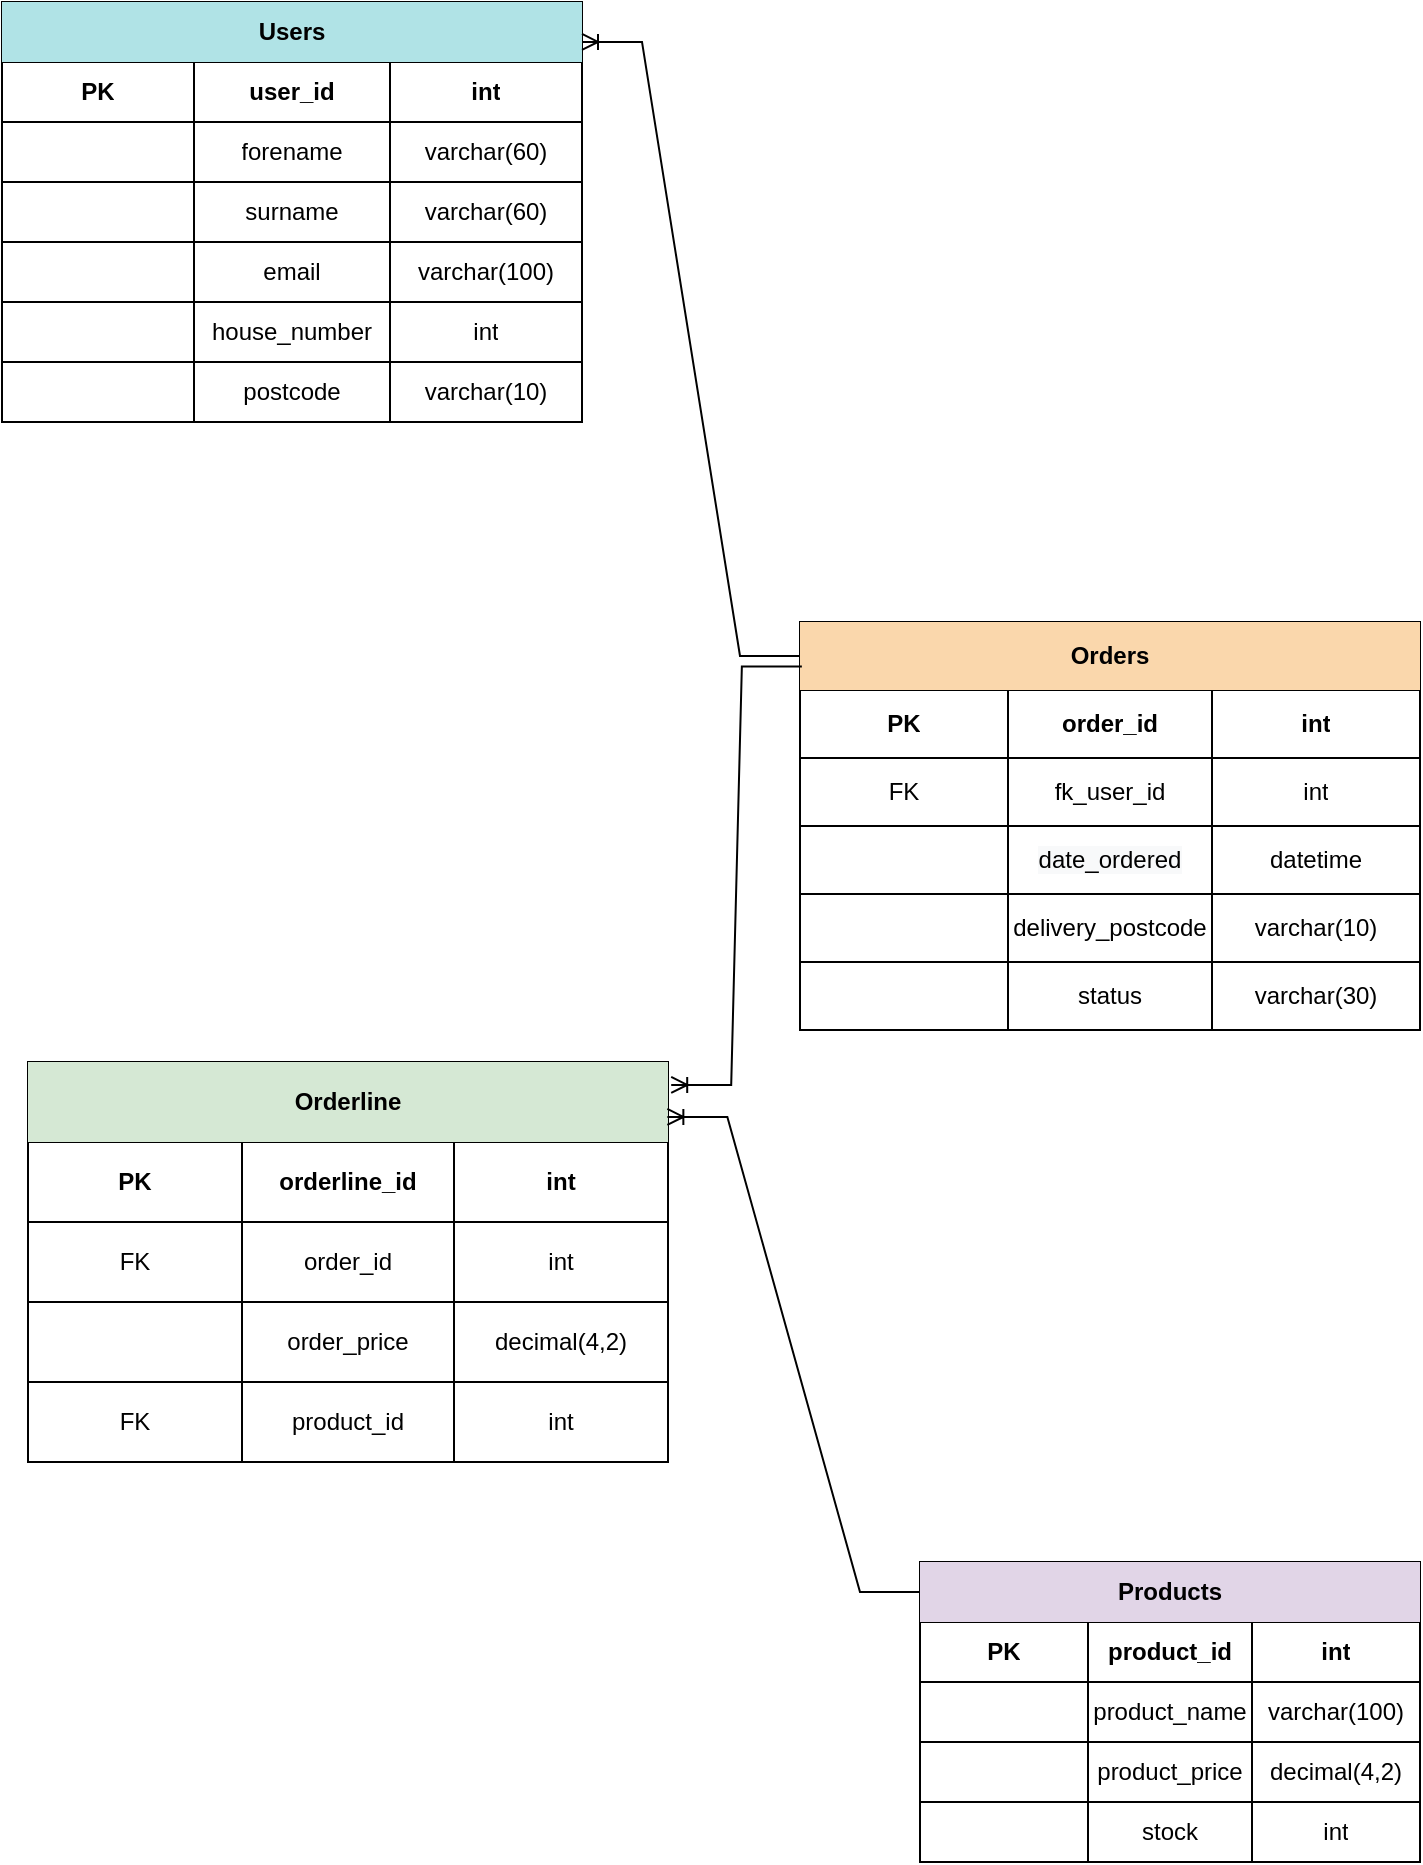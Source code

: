 <mxfile version="16.2.7" type="device" pages="2"><diagram id="rKJe_6CNUltFZYNlVaa8" name="Page-1"><mxGraphModel dx="928" dy="590" grid="1" gridSize="10" guides="1" tooltips="1" connect="1" arrows="1" fold="1" page="1" pageScale="1" pageWidth="827" pageHeight="1169" math="0" shadow="0"><root><mxCell id="0"/><mxCell id="1" parent="0"/><mxCell id="e8S0PnzqmRr2RsW6iRgW-1" value="" style="shape=table;startSize=0;container=1;collapsible=0;childLayout=tableLayout;" parent="1" vertex="1"><mxGeometry x="60" y="80" width="290" height="210" as="geometry"/></mxCell><mxCell id="e8S0PnzqmRr2RsW6iRgW-2" value="" style="shape=tableRow;horizontal=0;startSize=0;swimlaneHead=0;swimlaneBody=0;top=0;left=0;bottom=0;right=0;collapsible=0;dropTarget=0;fillColor=none;points=[[0,0.5],[1,0.5]];portConstraint=eastwest;" parent="e8S0PnzqmRr2RsW6iRgW-1" vertex="1"><mxGeometry width="290" height="30" as="geometry"/></mxCell><mxCell id="e8S0PnzqmRr2RsW6iRgW-60" style="shape=partialRectangle;html=1;whiteSpace=wrap;connectable=0;overflow=hidden;fillColor=#b0e3e6;top=0;left=0;bottom=0;right=0;pointerEvents=1;strokeColor=#0e8088;" parent="e8S0PnzqmRr2RsW6iRgW-2" vertex="1"><mxGeometry width="96" height="30" as="geometry"><mxRectangle width="96" height="30" as="alternateBounds"/></mxGeometry></mxCell><mxCell id="e8S0PnzqmRr2RsW6iRgW-3" value="Users" style="shape=partialRectangle;html=1;whiteSpace=wrap;connectable=0;overflow=hidden;fillColor=#b0e3e6;top=0;left=0;bottom=0;right=0;pointerEvents=1;strokeColor=#0e8088;fontStyle=1" parent="e8S0PnzqmRr2RsW6iRgW-2" vertex="1"><mxGeometry x="96" width="98" height="30" as="geometry"><mxRectangle width="98" height="30" as="alternateBounds"/></mxGeometry></mxCell><mxCell id="e8S0PnzqmRr2RsW6iRgW-66" style="shape=partialRectangle;html=1;whiteSpace=wrap;connectable=0;overflow=hidden;fillColor=#b0e3e6;top=0;left=0;bottom=0;right=0;pointerEvents=1;strokeColor=#0e8088;" parent="e8S0PnzqmRr2RsW6iRgW-2" vertex="1"><mxGeometry x="194" width="96" height="30" as="geometry"><mxRectangle width="96" height="30" as="alternateBounds"/></mxGeometry></mxCell><mxCell id="e8S0PnzqmRr2RsW6iRgW-4" value="" style="shape=tableRow;horizontal=0;startSize=0;swimlaneHead=0;swimlaneBody=0;top=0;left=0;bottom=0;right=0;collapsible=0;dropTarget=0;fillColor=none;points=[[0,0.5],[1,0.5]];portConstraint=eastwest;" parent="e8S0PnzqmRr2RsW6iRgW-1" vertex="1"><mxGeometry y="30" width="290" height="30" as="geometry"/></mxCell><mxCell id="e8S0PnzqmRr2RsW6iRgW-61" value="PK" style="shape=partialRectangle;html=1;whiteSpace=wrap;connectable=0;overflow=hidden;fillColor=none;top=0;left=0;bottom=0;right=0;pointerEvents=1;fontStyle=1" parent="e8S0PnzqmRr2RsW6iRgW-4" vertex="1"><mxGeometry width="96" height="30" as="geometry"><mxRectangle width="96" height="30" as="alternateBounds"/></mxGeometry></mxCell><mxCell id="e8S0PnzqmRr2RsW6iRgW-5" value="user_id" style="shape=partialRectangle;html=1;whiteSpace=wrap;connectable=0;overflow=hidden;fillColor=none;top=0;left=0;bottom=0;right=0;pointerEvents=1;fontStyle=1" parent="e8S0PnzqmRr2RsW6iRgW-4" vertex="1"><mxGeometry x="96" width="98" height="30" as="geometry"><mxRectangle width="98" height="30" as="alternateBounds"/></mxGeometry></mxCell><mxCell id="e8S0PnzqmRr2RsW6iRgW-67" value="int" style="shape=partialRectangle;html=1;whiteSpace=wrap;connectable=0;overflow=hidden;fillColor=none;top=0;left=0;bottom=0;right=0;pointerEvents=1;fontStyle=1" parent="e8S0PnzqmRr2RsW6iRgW-4" vertex="1"><mxGeometry x="194" width="96" height="30" as="geometry"><mxRectangle width="96" height="30" as="alternateBounds"/></mxGeometry></mxCell><mxCell id="e8S0PnzqmRr2RsW6iRgW-10" style="shape=tableRow;horizontal=0;startSize=0;swimlaneHead=0;swimlaneBody=0;top=0;left=0;bottom=0;right=0;collapsible=0;dropTarget=0;fillColor=none;points=[[0,0.5],[1,0.5]];portConstraint=eastwest;" parent="e8S0PnzqmRr2RsW6iRgW-1" vertex="1"><mxGeometry y="60" width="290" height="30" as="geometry"/></mxCell><mxCell id="e8S0PnzqmRr2RsW6iRgW-62" style="shape=partialRectangle;html=1;whiteSpace=wrap;connectable=0;overflow=hidden;fillColor=none;top=0;left=0;bottom=0;right=0;pointerEvents=1;" parent="e8S0PnzqmRr2RsW6iRgW-10" vertex="1"><mxGeometry width="96" height="30" as="geometry"><mxRectangle width="96" height="30" as="alternateBounds"/></mxGeometry></mxCell><mxCell id="e8S0PnzqmRr2RsW6iRgW-11" value="forename" style="shape=partialRectangle;html=1;whiteSpace=wrap;connectable=0;overflow=hidden;fillColor=none;top=0;left=0;bottom=0;right=0;pointerEvents=1;" parent="e8S0PnzqmRr2RsW6iRgW-10" vertex="1"><mxGeometry x="96" width="98" height="30" as="geometry"><mxRectangle width="98" height="30" as="alternateBounds"/></mxGeometry></mxCell><mxCell id="e8S0PnzqmRr2RsW6iRgW-68" value="varchar(60)" style="shape=partialRectangle;html=1;whiteSpace=wrap;connectable=0;overflow=hidden;fillColor=none;top=0;left=0;bottom=0;right=0;pointerEvents=1;" parent="e8S0PnzqmRr2RsW6iRgW-10" vertex="1"><mxGeometry x="194" width="96" height="30" as="geometry"><mxRectangle width="96" height="30" as="alternateBounds"/></mxGeometry></mxCell><mxCell id="hoo8mQyRSL8Ie1Kw9ZdS-5" style="shape=tableRow;horizontal=0;startSize=0;swimlaneHead=0;swimlaneBody=0;top=0;left=0;bottom=0;right=0;collapsible=0;dropTarget=0;fillColor=none;points=[[0,0.5],[1,0.5]];portConstraint=eastwest;" vertex="1" parent="e8S0PnzqmRr2RsW6iRgW-1"><mxGeometry y="90" width="290" height="30" as="geometry"/></mxCell><mxCell id="hoo8mQyRSL8Ie1Kw9ZdS-6" style="shape=partialRectangle;html=1;whiteSpace=wrap;connectable=0;overflow=hidden;fillColor=none;top=0;left=0;bottom=0;right=0;pointerEvents=1;" vertex="1" parent="hoo8mQyRSL8Ie1Kw9ZdS-5"><mxGeometry width="96" height="30" as="geometry"><mxRectangle width="96" height="30" as="alternateBounds"/></mxGeometry></mxCell><mxCell id="hoo8mQyRSL8Ie1Kw9ZdS-7" value="surname" style="shape=partialRectangle;html=1;whiteSpace=wrap;connectable=0;overflow=hidden;fillColor=none;top=0;left=0;bottom=0;right=0;pointerEvents=1;" vertex="1" parent="hoo8mQyRSL8Ie1Kw9ZdS-5"><mxGeometry x="96" width="98" height="30" as="geometry"><mxRectangle width="98" height="30" as="alternateBounds"/></mxGeometry></mxCell><mxCell id="hoo8mQyRSL8Ie1Kw9ZdS-8" value="varchar(60)" style="shape=partialRectangle;html=1;whiteSpace=wrap;connectable=0;overflow=hidden;fillColor=none;top=0;left=0;bottom=0;right=0;pointerEvents=1;" vertex="1" parent="hoo8mQyRSL8Ie1Kw9ZdS-5"><mxGeometry x="194" width="96" height="30" as="geometry"><mxRectangle width="96" height="30" as="alternateBounds"/></mxGeometry></mxCell><mxCell id="e8S0PnzqmRr2RsW6iRgW-6" value="" style="shape=tableRow;horizontal=0;startSize=0;swimlaneHead=0;swimlaneBody=0;top=0;left=0;bottom=0;right=0;collapsible=0;dropTarget=0;fillColor=none;points=[[0,0.5],[1,0.5]];portConstraint=eastwest;" parent="e8S0PnzqmRr2RsW6iRgW-1" vertex="1"><mxGeometry y="120" width="290" height="30" as="geometry"/></mxCell><mxCell id="e8S0PnzqmRr2RsW6iRgW-63" style="shape=partialRectangle;html=1;whiteSpace=wrap;connectable=0;overflow=hidden;fillColor=none;top=0;left=0;bottom=0;right=0;pointerEvents=1;" parent="e8S0PnzqmRr2RsW6iRgW-6" vertex="1"><mxGeometry width="96" height="30" as="geometry"><mxRectangle width="96" height="30" as="alternateBounds"/></mxGeometry></mxCell><mxCell id="e8S0PnzqmRr2RsW6iRgW-7" value="email" style="shape=partialRectangle;html=1;whiteSpace=wrap;connectable=0;overflow=hidden;fillColor=none;top=0;left=0;bottom=0;right=0;pointerEvents=1;" parent="e8S0PnzqmRr2RsW6iRgW-6" vertex="1"><mxGeometry x="96" width="98" height="30" as="geometry"><mxRectangle width="98" height="30" as="alternateBounds"/></mxGeometry></mxCell><mxCell id="e8S0PnzqmRr2RsW6iRgW-69" value="varchar(100)" style="shape=partialRectangle;html=1;whiteSpace=wrap;connectable=0;overflow=hidden;fillColor=none;top=0;left=0;bottom=0;right=0;pointerEvents=1;" parent="e8S0PnzqmRr2RsW6iRgW-6" vertex="1"><mxGeometry x="194" width="96" height="30" as="geometry"><mxRectangle width="96" height="30" as="alternateBounds"/></mxGeometry></mxCell><mxCell id="e8S0PnzqmRr2RsW6iRgW-8" value="" style="shape=tableRow;horizontal=0;startSize=0;swimlaneHead=0;swimlaneBody=0;top=0;left=0;bottom=0;right=0;collapsible=0;dropTarget=0;fillColor=none;points=[[0,0.5],[1,0.5]];portConstraint=eastwest;" parent="e8S0PnzqmRr2RsW6iRgW-1" vertex="1"><mxGeometry y="150" width="290" height="30" as="geometry"/></mxCell><mxCell id="e8S0PnzqmRr2RsW6iRgW-64" style="shape=partialRectangle;html=1;whiteSpace=wrap;connectable=0;overflow=hidden;fillColor=none;top=0;left=0;bottom=0;right=0;pointerEvents=1;" parent="e8S0PnzqmRr2RsW6iRgW-8" vertex="1"><mxGeometry width="96" height="30" as="geometry"><mxRectangle width="96" height="30" as="alternateBounds"/></mxGeometry></mxCell><mxCell id="e8S0PnzqmRr2RsW6iRgW-9" value="house_number" style="shape=partialRectangle;html=1;whiteSpace=wrap;connectable=0;overflow=hidden;fillColor=none;top=0;left=0;bottom=0;right=0;pointerEvents=1;" parent="e8S0PnzqmRr2RsW6iRgW-8" vertex="1"><mxGeometry x="96" width="98" height="30" as="geometry"><mxRectangle width="98" height="30" as="alternateBounds"/></mxGeometry></mxCell><mxCell id="e8S0PnzqmRr2RsW6iRgW-70" value="int" style="shape=partialRectangle;html=1;whiteSpace=wrap;connectable=0;overflow=hidden;fillColor=none;top=0;left=0;bottom=0;right=0;pointerEvents=1;" parent="e8S0PnzqmRr2RsW6iRgW-8" vertex="1"><mxGeometry x="194" width="96" height="30" as="geometry"><mxRectangle width="96" height="30" as="alternateBounds"/></mxGeometry></mxCell><mxCell id="e8S0PnzqmRr2RsW6iRgW-12" style="shape=tableRow;horizontal=0;startSize=0;swimlaneHead=0;swimlaneBody=0;top=0;left=0;bottom=0;right=0;collapsible=0;dropTarget=0;fillColor=none;points=[[0,0.5],[1,0.5]];portConstraint=eastwest;" parent="e8S0PnzqmRr2RsW6iRgW-1" vertex="1"><mxGeometry y="180" width="290" height="30" as="geometry"/></mxCell><mxCell id="e8S0PnzqmRr2RsW6iRgW-65" style="shape=partialRectangle;html=1;whiteSpace=wrap;connectable=0;overflow=hidden;fillColor=none;top=0;left=0;bottom=0;right=0;pointerEvents=1;" parent="e8S0PnzqmRr2RsW6iRgW-12" vertex="1"><mxGeometry width="96" height="30" as="geometry"><mxRectangle width="96" height="30" as="alternateBounds"/></mxGeometry></mxCell><mxCell id="e8S0PnzqmRr2RsW6iRgW-13" value="postcode" style="shape=partialRectangle;html=1;whiteSpace=wrap;connectable=0;overflow=hidden;fillColor=none;top=0;left=0;bottom=0;right=0;pointerEvents=1;" parent="e8S0PnzqmRr2RsW6iRgW-12" vertex="1"><mxGeometry x="96" width="98" height="30" as="geometry"><mxRectangle width="98" height="30" as="alternateBounds"/></mxGeometry></mxCell><mxCell id="e8S0PnzqmRr2RsW6iRgW-71" value="varchar(10)" style="shape=partialRectangle;html=1;whiteSpace=wrap;connectable=0;overflow=hidden;fillColor=none;top=0;left=0;bottom=0;right=0;pointerEvents=1;" parent="e8S0PnzqmRr2RsW6iRgW-12" vertex="1"><mxGeometry x="194" width="96" height="30" as="geometry"><mxRectangle width="96" height="30" as="alternateBounds"/></mxGeometry></mxCell><mxCell id="e8S0PnzqmRr2RsW6iRgW-14" value="" style="shape=table;startSize=0;container=1;collapsible=0;childLayout=tableLayout;" parent="1" vertex="1"><mxGeometry x="519" y="860" width="250" height="150" as="geometry"/></mxCell><mxCell id="e8S0PnzqmRr2RsW6iRgW-15" value="" style="shape=tableRow;horizontal=0;startSize=0;swimlaneHead=0;swimlaneBody=0;top=0;left=0;bottom=0;right=0;collapsible=0;dropTarget=0;fillColor=none;points=[[0,0.5],[1,0.5]];portConstraint=eastwest;" parent="e8S0PnzqmRr2RsW6iRgW-14" vertex="1"><mxGeometry width="250" height="30" as="geometry"/></mxCell><mxCell id="e8S0PnzqmRr2RsW6iRgW-50" style="shape=partialRectangle;html=1;whiteSpace=wrap;connectable=0;overflow=hidden;fillColor=#e1d5e7;top=0;left=0;bottom=0;right=0;pointerEvents=1;strokeColor=#9673a6;fontStyle=1" parent="e8S0PnzqmRr2RsW6iRgW-15" vertex="1"><mxGeometry width="84" height="30" as="geometry"><mxRectangle width="84" height="30" as="alternateBounds"/></mxGeometry></mxCell><mxCell id="e8S0PnzqmRr2RsW6iRgW-16" value="Products" style="shape=partialRectangle;html=1;whiteSpace=wrap;connectable=0;overflow=hidden;fillColor=#e1d5e7;top=0;left=0;bottom=0;right=0;pointerEvents=1;strokeColor=#9673a6;fontStyle=1" parent="e8S0PnzqmRr2RsW6iRgW-15" vertex="1"><mxGeometry x="84" width="82" height="30" as="geometry"><mxRectangle width="82" height="30" as="alternateBounds"/></mxGeometry></mxCell><mxCell id="e8S0PnzqmRr2RsW6iRgW-55" style="shape=partialRectangle;html=1;whiteSpace=wrap;connectable=0;overflow=hidden;fillColor=#e1d5e7;top=0;left=0;bottom=0;right=0;pointerEvents=1;strokeColor=#9673a6;fontStyle=1" parent="e8S0PnzqmRr2RsW6iRgW-15" vertex="1"><mxGeometry x="166" width="84" height="30" as="geometry"><mxRectangle width="84" height="30" as="alternateBounds"/></mxGeometry></mxCell><mxCell id="e8S0PnzqmRr2RsW6iRgW-17" value="" style="shape=tableRow;horizontal=0;startSize=0;swimlaneHead=0;swimlaneBody=0;top=0;left=0;bottom=0;right=0;collapsible=0;dropTarget=0;fillColor=none;points=[[0,0.5],[1,0.5]];portConstraint=eastwest;" parent="e8S0PnzqmRr2RsW6iRgW-14" vertex="1"><mxGeometry y="30" width="250" height="30" as="geometry"/></mxCell><mxCell id="e8S0PnzqmRr2RsW6iRgW-51" value="PK" style="shape=partialRectangle;html=1;whiteSpace=wrap;connectable=0;overflow=hidden;fillColor=none;top=0;left=0;bottom=0;right=0;pointerEvents=1;fontStyle=1" parent="e8S0PnzqmRr2RsW6iRgW-17" vertex="1"><mxGeometry width="84" height="30" as="geometry"><mxRectangle width="84" height="30" as="alternateBounds"/></mxGeometry></mxCell><mxCell id="e8S0PnzqmRr2RsW6iRgW-18" value="product_id" style="shape=partialRectangle;html=1;whiteSpace=wrap;connectable=0;overflow=hidden;fillColor=none;top=0;left=0;bottom=0;right=0;pointerEvents=1;fontStyle=1" parent="e8S0PnzqmRr2RsW6iRgW-17" vertex="1"><mxGeometry x="84" width="82" height="30" as="geometry"><mxRectangle width="82" height="30" as="alternateBounds"/></mxGeometry></mxCell><mxCell id="e8S0PnzqmRr2RsW6iRgW-56" value="int" style="shape=partialRectangle;html=1;whiteSpace=wrap;connectable=0;overflow=hidden;fillColor=none;top=0;left=0;bottom=0;right=0;pointerEvents=1;fontStyle=1" parent="e8S0PnzqmRr2RsW6iRgW-17" vertex="1"><mxGeometry x="166" width="84" height="30" as="geometry"><mxRectangle width="84" height="30" as="alternateBounds"/></mxGeometry></mxCell><mxCell id="e8S0PnzqmRr2RsW6iRgW-19" value="" style="shape=tableRow;horizontal=0;startSize=0;swimlaneHead=0;swimlaneBody=0;top=0;left=0;bottom=0;right=0;collapsible=0;dropTarget=0;fillColor=none;points=[[0,0.5],[1,0.5]];portConstraint=eastwest;" parent="e8S0PnzqmRr2RsW6iRgW-14" vertex="1"><mxGeometry y="60" width="250" height="30" as="geometry"/></mxCell><mxCell id="e8S0PnzqmRr2RsW6iRgW-52" style="shape=partialRectangle;html=1;whiteSpace=wrap;connectable=0;overflow=hidden;fillColor=none;top=0;left=0;bottom=0;right=0;pointerEvents=1;" parent="e8S0PnzqmRr2RsW6iRgW-19" vertex="1"><mxGeometry width="84" height="30" as="geometry"><mxRectangle width="84" height="30" as="alternateBounds"/></mxGeometry></mxCell><mxCell id="e8S0PnzqmRr2RsW6iRgW-20" value="product_name" style="shape=partialRectangle;html=1;whiteSpace=wrap;connectable=0;overflow=hidden;fillColor=none;top=0;left=0;bottom=0;right=0;pointerEvents=1;" parent="e8S0PnzqmRr2RsW6iRgW-19" vertex="1"><mxGeometry x="84" width="82" height="30" as="geometry"><mxRectangle width="82" height="30" as="alternateBounds"/></mxGeometry></mxCell><mxCell id="e8S0PnzqmRr2RsW6iRgW-57" value="varchar(100)" style="shape=partialRectangle;html=1;whiteSpace=wrap;connectable=0;overflow=hidden;fillColor=none;top=0;left=0;bottom=0;right=0;pointerEvents=1;" parent="e8S0PnzqmRr2RsW6iRgW-19" vertex="1"><mxGeometry x="166" width="84" height="30" as="geometry"><mxRectangle width="84" height="30" as="alternateBounds"/></mxGeometry></mxCell><mxCell id="e8S0PnzqmRr2RsW6iRgW-21" value="" style="shape=tableRow;horizontal=0;startSize=0;swimlaneHead=0;swimlaneBody=0;top=0;left=0;bottom=0;right=0;collapsible=0;dropTarget=0;fillColor=none;points=[[0,0.5],[1,0.5]];portConstraint=eastwest;" parent="e8S0PnzqmRr2RsW6iRgW-14" vertex="1"><mxGeometry y="90" width="250" height="30" as="geometry"/></mxCell><mxCell id="e8S0PnzqmRr2RsW6iRgW-53" style="shape=partialRectangle;html=1;whiteSpace=wrap;connectable=0;overflow=hidden;fillColor=none;top=0;left=0;bottom=0;right=0;pointerEvents=1;" parent="e8S0PnzqmRr2RsW6iRgW-21" vertex="1"><mxGeometry width="84" height="30" as="geometry"><mxRectangle width="84" height="30" as="alternateBounds"/></mxGeometry></mxCell><mxCell id="e8S0PnzqmRr2RsW6iRgW-22" value="product_price" style="shape=partialRectangle;html=1;whiteSpace=wrap;connectable=0;overflow=hidden;fillColor=none;top=0;left=0;bottom=0;right=0;pointerEvents=1;" parent="e8S0PnzqmRr2RsW6iRgW-21" vertex="1"><mxGeometry x="84" width="82" height="30" as="geometry"><mxRectangle width="82" height="30" as="alternateBounds"/></mxGeometry></mxCell><mxCell id="e8S0PnzqmRr2RsW6iRgW-58" value="decimal(4,2)" style="shape=partialRectangle;html=1;whiteSpace=wrap;connectable=0;overflow=hidden;fillColor=none;top=0;left=0;bottom=0;right=0;pointerEvents=1;" parent="e8S0PnzqmRr2RsW6iRgW-21" vertex="1"><mxGeometry x="166" width="84" height="30" as="geometry"><mxRectangle width="84" height="30" as="alternateBounds"/></mxGeometry></mxCell><mxCell id="e8S0PnzqmRr2RsW6iRgW-23" value="" style="shape=tableRow;horizontal=0;startSize=0;swimlaneHead=0;swimlaneBody=0;top=0;left=0;bottom=0;right=0;collapsible=0;dropTarget=0;fillColor=none;points=[[0,0.5],[1,0.5]];portConstraint=eastwest;" parent="e8S0PnzqmRr2RsW6iRgW-14" vertex="1"><mxGeometry y="120" width="250" height="30" as="geometry"/></mxCell><mxCell id="e8S0PnzqmRr2RsW6iRgW-54" style="shape=partialRectangle;html=1;whiteSpace=wrap;connectable=0;overflow=hidden;fillColor=none;top=0;left=0;bottom=0;right=0;pointerEvents=1;" parent="e8S0PnzqmRr2RsW6iRgW-23" vertex="1"><mxGeometry width="84" height="30" as="geometry"><mxRectangle width="84" height="30" as="alternateBounds"/></mxGeometry></mxCell><mxCell id="e8S0PnzqmRr2RsW6iRgW-24" value="stock" style="shape=partialRectangle;html=1;whiteSpace=wrap;connectable=0;overflow=hidden;fillColor=none;top=0;left=0;bottom=0;right=0;pointerEvents=1;" parent="e8S0PnzqmRr2RsW6iRgW-23" vertex="1"><mxGeometry x="84" width="82" height="30" as="geometry"><mxRectangle width="82" height="30" as="alternateBounds"/></mxGeometry></mxCell><mxCell id="e8S0PnzqmRr2RsW6iRgW-59" value="int" style="shape=partialRectangle;html=1;whiteSpace=wrap;connectable=0;overflow=hidden;fillColor=none;top=0;left=0;bottom=0;right=0;pointerEvents=1;" parent="e8S0PnzqmRr2RsW6iRgW-23" vertex="1"><mxGeometry x="166" width="84" height="30" as="geometry"><mxRectangle width="84" height="30" as="alternateBounds"/></mxGeometry></mxCell><mxCell id="e8S0PnzqmRr2RsW6iRgW-27" value="" style="shape=table;startSize=0;container=1;collapsible=0;childLayout=tableLayout;" parent="1" vertex="1"><mxGeometry x="459" y="390" width="310" height="204" as="geometry"/></mxCell><mxCell id="e8S0PnzqmRr2RsW6iRgW-28" value="" style="shape=tableRow;horizontal=0;startSize=0;swimlaneHead=0;swimlaneBody=0;top=0;left=0;bottom=0;right=0;collapsible=0;dropTarget=0;fillColor=none;points=[[0,0.5],[1,0.5]];portConstraint=eastwest;" parent="e8S0PnzqmRr2RsW6iRgW-27" vertex="1"><mxGeometry width="310" height="34" as="geometry"/></mxCell><mxCell id="e8S0PnzqmRr2RsW6iRgW-43" style="shape=partialRectangle;html=1;whiteSpace=wrap;connectable=0;overflow=hidden;fillColor=#fad7ac;top=0;left=0;bottom=0;right=0;pointerEvents=1;strokeColor=#b46504;" parent="e8S0PnzqmRr2RsW6iRgW-28" vertex="1"><mxGeometry width="104" height="34" as="geometry"><mxRectangle width="104" height="34" as="alternateBounds"/></mxGeometry></mxCell><mxCell id="e8S0PnzqmRr2RsW6iRgW-29" value="Orders" style="shape=partialRectangle;html=1;whiteSpace=wrap;connectable=0;overflow=hidden;fillColor=#fad7ac;top=0;left=0;bottom=0;right=0;pointerEvents=1;strokeColor=#b46504;fontStyle=1" parent="e8S0PnzqmRr2RsW6iRgW-28" vertex="1"><mxGeometry x="104" width="102" height="34" as="geometry"><mxRectangle width="102" height="34" as="alternateBounds"/></mxGeometry></mxCell><mxCell id="e8S0PnzqmRr2RsW6iRgW-38" style="shape=partialRectangle;html=1;whiteSpace=wrap;connectable=0;overflow=hidden;fillColor=#fad7ac;top=0;left=0;bottom=0;right=0;pointerEvents=1;strokeColor=#b46504;" parent="e8S0PnzqmRr2RsW6iRgW-28" vertex="1"><mxGeometry x="206" width="104" height="34" as="geometry"><mxRectangle width="104" height="34" as="alternateBounds"/></mxGeometry></mxCell><mxCell id="e8S0PnzqmRr2RsW6iRgW-30" value="" style="shape=tableRow;horizontal=0;startSize=0;swimlaneHead=0;swimlaneBody=0;top=0;left=0;bottom=0;right=0;collapsible=0;dropTarget=0;fillColor=none;points=[[0,0.5],[1,0.5]];portConstraint=eastwest;" parent="e8S0PnzqmRr2RsW6iRgW-27" vertex="1"><mxGeometry y="34" width="310" height="34" as="geometry"/></mxCell><mxCell id="e8S0PnzqmRr2RsW6iRgW-44" value="PK" style="shape=partialRectangle;html=1;whiteSpace=wrap;connectable=0;overflow=hidden;fillColor=none;top=0;left=0;bottom=0;right=0;pointerEvents=1;fontStyle=1" parent="e8S0PnzqmRr2RsW6iRgW-30" vertex="1"><mxGeometry width="104" height="34" as="geometry"><mxRectangle width="104" height="34" as="alternateBounds"/></mxGeometry></mxCell><mxCell id="e8S0PnzqmRr2RsW6iRgW-31" value="order_id" style="shape=partialRectangle;html=1;whiteSpace=wrap;connectable=0;overflow=hidden;fillColor=none;top=0;left=0;bottom=0;right=0;pointerEvents=1;fontStyle=1" parent="e8S0PnzqmRr2RsW6iRgW-30" vertex="1"><mxGeometry x="104" width="102" height="34" as="geometry"><mxRectangle width="102" height="34" as="alternateBounds"/></mxGeometry></mxCell><mxCell id="e8S0PnzqmRr2RsW6iRgW-39" value="int" style="shape=partialRectangle;html=1;whiteSpace=wrap;connectable=0;overflow=hidden;fillColor=none;top=0;left=0;bottom=0;right=0;pointerEvents=1;fontStyle=1" parent="e8S0PnzqmRr2RsW6iRgW-30" vertex="1"><mxGeometry x="206" width="104" height="34" as="geometry"><mxRectangle width="104" height="34" as="alternateBounds"/></mxGeometry></mxCell><mxCell id="e8S0PnzqmRr2RsW6iRgW-32" value="" style="shape=tableRow;horizontal=0;startSize=0;swimlaneHead=0;swimlaneBody=0;top=0;left=0;bottom=0;right=0;collapsible=0;dropTarget=0;fillColor=none;points=[[0,0.5],[1,0.5]];portConstraint=eastwest;" parent="e8S0PnzqmRr2RsW6iRgW-27" vertex="1"><mxGeometry y="68" width="310" height="34" as="geometry"/></mxCell><mxCell id="e8S0PnzqmRr2RsW6iRgW-45" value="FK" style="shape=partialRectangle;html=1;whiteSpace=wrap;connectable=0;overflow=hidden;fillColor=none;top=0;left=0;bottom=0;right=0;pointerEvents=1;" parent="e8S0PnzqmRr2RsW6iRgW-32" vertex="1"><mxGeometry width="104" height="34" as="geometry"><mxRectangle width="104" height="34" as="alternateBounds"/></mxGeometry></mxCell><mxCell id="e8S0PnzqmRr2RsW6iRgW-33" value="fk_user_id" style="shape=partialRectangle;html=1;whiteSpace=wrap;connectable=0;overflow=hidden;fillColor=none;top=0;left=0;bottom=0;right=0;pointerEvents=1;" parent="e8S0PnzqmRr2RsW6iRgW-32" vertex="1"><mxGeometry x="104" width="102" height="34" as="geometry"><mxRectangle width="102" height="34" as="alternateBounds"/></mxGeometry></mxCell><mxCell id="e8S0PnzqmRr2RsW6iRgW-40" value="int" style="shape=partialRectangle;html=1;whiteSpace=wrap;connectable=0;overflow=hidden;fillColor=none;top=0;left=0;bottom=0;right=0;pointerEvents=1;" parent="e8S0PnzqmRr2RsW6iRgW-32" vertex="1"><mxGeometry x="206" width="104" height="34" as="geometry"><mxRectangle width="104" height="34" as="alternateBounds"/></mxGeometry></mxCell><mxCell id="e8S0PnzqmRr2RsW6iRgW-34" value="" style="shape=tableRow;horizontal=0;startSize=0;swimlaneHead=0;swimlaneBody=0;top=0;left=0;bottom=0;right=0;collapsible=0;dropTarget=0;fillColor=none;points=[[0,0.5],[1,0.5]];portConstraint=eastwest;" parent="e8S0PnzqmRr2RsW6iRgW-27" vertex="1"><mxGeometry y="102" width="310" height="34" as="geometry"/></mxCell><mxCell id="e8S0PnzqmRr2RsW6iRgW-46" value="" style="shape=partialRectangle;html=1;whiteSpace=wrap;connectable=0;overflow=hidden;fillColor=none;top=0;left=0;bottom=0;right=0;pointerEvents=1;" parent="e8S0PnzqmRr2RsW6iRgW-34" vertex="1"><mxGeometry width="104" height="34" as="geometry"><mxRectangle width="104" height="34" as="alternateBounds"/></mxGeometry></mxCell><mxCell id="e8S0PnzqmRr2RsW6iRgW-35" value="&lt;meta charset=&quot;utf-8&quot;&gt;&lt;span style=&quot;color: rgb(0, 0, 0); font-family: helvetica; font-size: 12px; font-style: normal; font-weight: 400; letter-spacing: normal; text-align: center; text-indent: 0px; text-transform: none; word-spacing: 0px; background-color: rgb(248, 249, 250); display: inline; float: none;&quot;&gt;date_ordered&lt;/span&gt;" style="shape=partialRectangle;html=1;whiteSpace=wrap;connectable=0;overflow=hidden;fillColor=none;top=0;left=0;bottom=0;right=0;pointerEvents=1;" parent="e8S0PnzqmRr2RsW6iRgW-34" vertex="1"><mxGeometry x="104" width="102" height="34" as="geometry"><mxRectangle width="102" height="34" as="alternateBounds"/></mxGeometry></mxCell><mxCell id="e8S0PnzqmRr2RsW6iRgW-41" value="datetime" style="shape=partialRectangle;html=1;whiteSpace=wrap;connectable=0;overflow=hidden;fillColor=none;top=0;left=0;bottom=0;right=0;pointerEvents=1;" parent="e8S0PnzqmRr2RsW6iRgW-34" vertex="1"><mxGeometry x="206" width="104" height="34" as="geometry"><mxRectangle width="104" height="34" as="alternateBounds"/></mxGeometry></mxCell><mxCell id="e8S0PnzqmRr2RsW6iRgW-36" value="" style="shape=tableRow;horizontal=0;startSize=0;swimlaneHead=0;swimlaneBody=0;top=0;left=0;bottom=0;right=0;collapsible=0;dropTarget=0;fillColor=none;points=[[0,0.5],[1,0.5]];portConstraint=eastwest;" parent="e8S0PnzqmRr2RsW6iRgW-27" vertex="1"><mxGeometry y="136" width="310" height="34" as="geometry"/></mxCell><mxCell id="e8S0PnzqmRr2RsW6iRgW-47" style="shape=partialRectangle;html=1;whiteSpace=wrap;connectable=0;overflow=hidden;fillColor=none;top=0;left=0;bottom=0;right=0;pointerEvents=1;" parent="e8S0PnzqmRr2RsW6iRgW-36" vertex="1"><mxGeometry width="104" height="34" as="geometry"><mxRectangle width="104" height="34" as="alternateBounds"/></mxGeometry></mxCell><mxCell id="e8S0PnzqmRr2RsW6iRgW-37" value="delivery_postcode" style="shape=partialRectangle;html=1;whiteSpace=wrap;connectable=0;overflow=hidden;fillColor=none;top=0;left=0;bottom=0;right=0;pointerEvents=1;" parent="e8S0PnzqmRr2RsW6iRgW-36" vertex="1"><mxGeometry x="104" width="102" height="34" as="geometry"><mxRectangle width="102" height="34" as="alternateBounds"/></mxGeometry></mxCell><mxCell id="e8S0PnzqmRr2RsW6iRgW-42" value="varchar(10)" style="shape=partialRectangle;html=1;whiteSpace=wrap;connectable=0;overflow=hidden;fillColor=none;top=0;left=0;bottom=0;right=0;pointerEvents=1;" parent="e8S0PnzqmRr2RsW6iRgW-36" vertex="1"><mxGeometry x="206" width="104" height="34" as="geometry"><mxRectangle width="104" height="34" as="alternateBounds"/></mxGeometry></mxCell><mxCell id="hoo8mQyRSL8Ie1Kw9ZdS-9" style="shape=tableRow;horizontal=0;startSize=0;swimlaneHead=0;swimlaneBody=0;top=0;left=0;bottom=0;right=0;collapsible=0;dropTarget=0;fillColor=none;points=[[0,0.5],[1,0.5]];portConstraint=eastwest;" vertex="1" parent="e8S0PnzqmRr2RsW6iRgW-27"><mxGeometry y="170" width="310" height="34" as="geometry"/></mxCell><mxCell id="hoo8mQyRSL8Ie1Kw9ZdS-10" style="shape=partialRectangle;html=1;whiteSpace=wrap;connectable=0;overflow=hidden;fillColor=none;top=0;left=0;bottom=0;right=0;pointerEvents=1;" vertex="1" parent="hoo8mQyRSL8Ie1Kw9ZdS-9"><mxGeometry width="104" height="34" as="geometry"><mxRectangle width="104" height="34" as="alternateBounds"/></mxGeometry></mxCell><mxCell id="hoo8mQyRSL8Ie1Kw9ZdS-11" value="status" style="shape=partialRectangle;html=1;whiteSpace=wrap;connectable=0;overflow=hidden;fillColor=none;top=0;left=0;bottom=0;right=0;pointerEvents=1;" vertex="1" parent="hoo8mQyRSL8Ie1Kw9ZdS-9"><mxGeometry x="104" width="102" height="34" as="geometry"><mxRectangle width="102" height="34" as="alternateBounds"/></mxGeometry></mxCell><mxCell id="hoo8mQyRSL8Ie1Kw9ZdS-12" value="varchar(30)" style="shape=partialRectangle;html=1;whiteSpace=wrap;connectable=0;overflow=hidden;fillColor=none;top=0;left=0;bottom=0;right=0;pointerEvents=1;" vertex="1" parent="hoo8mQyRSL8Ie1Kw9ZdS-9"><mxGeometry x="206" width="104" height="34" as="geometry"><mxRectangle width="104" height="34" as="alternateBounds"/></mxGeometry></mxCell><mxCell id="hoo8mQyRSL8Ie1Kw9ZdS-17" value="" style="shape=table;startSize=0;container=1;collapsible=0;childLayout=tableLayout;" vertex="1" parent="1"><mxGeometry x="73" y="610" width="320" height="200" as="geometry"/></mxCell><mxCell id="hoo8mQyRSL8Ie1Kw9ZdS-18" value="" style="shape=tableRow;horizontal=0;startSize=0;swimlaneHead=0;swimlaneBody=0;top=0;left=0;bottom=0;right=0;collapsible=0;dropTarget=0;fillColor=none;points=[[0,0.5],[1,0.5]];portConstraint=eastwest;" vertex="1" parent="hoo8mQyRSL8Ie1Kw9ZdS-17"><mxGeometry width="320" height="40" as="geometry"/></mxCell><mxCell id="hoo8mQyRSL8Ie1Kw9ZdS-19" value="" style="shape=partialRectangle;html=1;whiteSpace=wrap;connectable=0;overflow=hidden;fillColor=#d5e8d4;top=0;left=0;bottom=0;right=0;pointerEvents=1;strokeColor=#82b366;" vertex="1" parent="hoo8mQyRSL8Ie1Kw9ZdS-18"><mxGeometry width="107" height="40" as="geometry"><mxRectangle width="107" height="40" as="alternateBounds"/></mxGeometry></mxCell><mxCell id="hoo8mQyRSL8Ie1Kw9ZdS-20" value="&lt;b&gt;Orderline&lt;/b&gt;" style="shape=partialRectangle;html=1;whiteSpace=wrap;connectable=0;overflow=hidden;fillColor=#d5e8d4;top=0;left=0;bottom=0;right=0;pointerEvents=1;strokeColor=#82b366;" vertex="1" parent="hoo8mQyRSL8Ie1Kw9ZdS-18"><mxGeometry x="107" width="106" height="40" as="geometry"><mxRectangle width="106" height="40" as="alternateBounds"/></mxGeometry></mxCell><mxCell id="hoo8mQyRSL8Ie1Kw9ZdS-21" value="" style="shape=partialRectangle;html=1;whiteSpace=wrap;connectable=0;overflow=hidden;fillColor=#d5e8d4;top=0;left=0;bottom=0;right=0;pointerEvents=1;strokeColor=#82b366;" vertex="1" parent="hoo8mQyRSL8Ie1Kw9ZdS-18"><mxGeometry x="213" width="107" height="40" as="geometry"><mxRectangle width="107" height="40" as="alternateBounds"/></mxGeometry></mxCell><mxCell id="hoo8mQyRSL8Ie1Kw9ZdS-22" value="" style="shape=tableRow;horizontal=0;startSize=0;swimlaneHead=0;swimlaneBody=0;top=0;left=0;bottom=0;right=0;collapsible=0;dropTarget=0;fillColor=none;points=[[0,0.5],[1,0.5]];portConstraint=eastwest;" vertex="1" parent="hoo8mQyRSL8Ie1Kw9ZdS-17"><mxGeometry y="40" width="320" height="40" as="geometry"/></mxCell><mxCell id="hoo8mQyRSL8Ie1Kw9ZdS-23" value="&lt;b&gt;PK&lt;/b&gt;" style="shape=partialRectangle;html=1;whiteSpace=wrap;connectable=0;overflow=hidden;fillColor=none;top=0;left=0;bottom=0;right=0;pointerEvents=1;" vertex="1" parent="hoo8mQyRSL8Ie1Kw9ZdS-22"><mxGeometry width="107" height="40" as="geometry"><mxRectangle width="107" height="40" as="alternateBounds"/></mxGeometry></mxCell><mxCell id="hoo8mQyRSL8Ie1Kw9ZdS-24" value="&lt;b&gt;orderline_id&lt;/b&gt;" style="shape=partialRectangle;html=1;whiteSpace=wrap;connectable=0;overflow=hidden;fillColor=none;top=0;left=0;bottom=0;right=0;pointerEvents=1;" vertex="1" parent="hoo8mQyRSL8Ie1Kw9ZdS-22"><mxGeometry x="107" width="106" height="40" as="geometry"><mxRectangle width="106" height="40" as="alternateBounds"/></mxGeometry></mxCell><mxCell id="hoo8mQyRSL8Ie1Kw9ZdS-25" value="&lt;b&gt;int&lt;/b&gt;" style="shape=partialRectangle;html=1;whiteSpace=wrap;connectable=0;overflow=hidden;fillColor=none;top=0;left=0;bottom=0;right=0;pointerEvents=1;" vertex="1" parent="hoo8mQyRSL8Ie1Kw9ZdS-22"><mxGeometry x="213" width="107" height="40" as="geometry"><mxRectangle width="107" height="40" as="alternateBounds"/></mxGeometry></mxCell><mxCell id="hoo8mQyRSL8Ie1Kw9ZdS-26" value="" style="shape=tableRow;horizontal=0;startSize=0;swimlaneHead=0;swimlaneBody=0;top=0;left=0;bottom=0;right=0;collapsible=0;dropTarget=0;fillColor=none;points=[[0,0.5],[1,0.5]];portConstraint=eastwest;fontStyle=1" vertex="1" parent="hoo8mQyRSL8Ie1Kw9ZdS-17"><mxGeometry y="80" width="320" height="40" as="geometry"/></mxCell><mxCell id="hoo8mQyRSL8Ie1Kw9ZdS-27" value="&lt;span style=&quot;font-weight: normal&quot;&gt;FK&lt;/span&gt;" style="shape=partialRectangle;html=1;whiteSpace=wrap;connectable=0;overflow=hidden;fillColor=none;top=0;left=0;bottom=0;right=0;pointerEvents=1;fontStyle=1" vertex="1" parent="hoo8mQyRSL8Ie1Kw9ZdS-26"><mxGeometry width="107" height="40" as="geometry"><mxRectangle width="107" height="40" as="alternateBounds"/></mxGeometry></mxCell><mxCell id="hoo8mQyRSL8Ie1Kw9ZdS-28" value="order_id" style="shape=partialRectangle;html=1;whiteSpace=wrap;connectable=0;overflow=hidden;fillColor=none;top=0;left=0;bottom=0;right=0;pointerEvents=1;" vertex="1" parent="hoo8mQyRSL8Ie1Kw9ZdS-26"><mxGeometry x="107" width="106" height="40" as="geometry"><mxRectangle width="106" height="40" as="alternateBounds"/></mxGeometry></mxCell><mxCell id="hoo8mQyRSL8Ie1Kw9ZdS-29" value="int" style="shape=partialRectangle;html=1;whiteSpace=wrap;connectable=0;overflow=hidden;fillColor=none;top=0;left=0;bottom=0;right=0;pointerEvents=1;" vertex="1" parent="hoo8mQyRSL8Ie1Kw9ZdS-26"><mxGeometry x="213" width="107" height="40" as="geometry"><mxRectangle width="107" height="40" as="alternateBounds"/></mxGeometry></mxCell><mxCell id="hoo8mQyRSL8Ie1Kw9ZdS-42" style="shape=tableRow;horizontal=0;startSize=0;swimlaneHead=0;swimlaneBody=0;top=0;left=0;bottom=0;right=0;collapsible=0;dropTarget=0;fillColor=none;points=[[0,0.5],[1,0.5]];portConstraint=eastwest;" vertex="1" parent="hoo8mQyRSL8Ie1Kw9ZdS-17"><mxGeometry y="120" width="320" height="40" as="geometry"/></mxCell><mxCell id="hoo8mQyRSL8Ie1Kw9ZdS-43" style="shape=partialRectangle;html=1;whiteSpace=wrap;connectable=0;overflow=hidden;fillColor=none;top=0;left=0;bottom=0;right=0;pointerEvents=1;fontStyle=1" vertex="1" parent="hoo8mQyRSL8Ie1Kw9ZdS-42"><mxGeometry width="107" height="40" as="geometry"><mxRectangle width="107" height="40" as="alternateBounds"/></mxGeometry></mxCell><mxCell id="hoo8mQyRSL8Ie1Kw9ZdS-44" value="order_price" style="shape=partialRectangle;html=1;whiteSpace=wrap;connectable=0;overflow=hidden;fillColor=none;top=0;left=0;bottom=0;right=0;pointerEvents=1;" vertex="1" parent="hoo8mQyRSL8Ie1Kw9ZdS-42"><mxGeometry x="107" width="106" height="40" as="geometry"><mxRectangle width="106" height="40" as="alternateBounds"/></mxGeometry></mxCell><mxCell id="hoo8mQyRSL8Ie1Kw9ZdS-45" value="decimal(4,2)" style="shape=partialRectangle;html=1;whiteSpace=wrap;connectable=0;overflow=hidden;fillColor=none;top=0;left=0;bottom=0;right=0;pointerEvents=1;" vertex="1" parent="hoo8mQyRSL8Ie1Kw9ZdS-42"><mxGeometry x="213" width="107" height="40" as="geometry"><mxRectangle width="107" height="40" as="alternateBounds"/></mxGeometry></mxCell><mxCell id="hoo8mQyRSL8Ie1Kw9ZdS-30" value="" style="shape=tableRow;horizontal=0;startSize=0;swimlaneHead=0;swimlaneBody=0;top=0;left=0;bottom=0;right=0;collapsible=0;dropTarget=0;fillColor=none;points=[[0,0.5],[1,0.5]];portConstraint=eastwest;" vertex="1" parent="hoo8mQyRSL8Ie1Kw9ZdS-17"><mxGeometry y="160" width="320" height="40" as="geometry"/></mxCell><mxCell id="hoo8mQyRSL8Ie1Kw9ZdS-31" value="&lt;span style=&quot;font-weight: normal&quot;&gt;FK&lt;/span&gt;" style="shape=partialRectangle;html=1;whiteSpace=wrap;connectable=0;overflow=hidden;fillColor=none;top=0;left=0;bottom=0;right=0;pointerEvents=1;fontStyle=1" vertex="1" parent="hoo8mQyRSL8Ie1Kw9ZdS-30"><mxGeometry width="107" height="40" as="geometry"><mxRectangle width="107" height="40" as="alternateBounds"/></mxGeometry></mxCell><mxCell id="hoo8mQyRSL8Ie1Kw9ZdS-32" value="product_id" style="shape=partialRectangle;html=1;whiteSpace=wrap;connectable=0;overflow=hidden;fillColor=none;top=0;left=0;bottom=0;right=0;pointerEvents=1;" vertex="1" parent="hoo8mQyRSL8Ie1Kw9ZdS-30"><mxGeometry x="107" width="106" height="40" as="geometry"><mxRectangle width="106" height="40" as="alternateBounds"/></mxGeometry></mxCell><mxCell id="hoo8mQyRSL8Ie1Kw9ZdS-33" value="int" style="shape=partialRectangle;html=1;whiteSpace=wrap;connectable=0;overflow=hidden;fillColor=none;top=0;left=0;bottom=0;right=0;pointerEvents=1;" vertex="1" parent="hoo8mQyRSL8Ie1Kw9ZdS-30"><mxGeometry x="213" width="107" height="40" as="geometry"><mxRectangle width="107" height="40" as="alternateBounds"/></mxGeometry></mxCell><mxCell id="hoo8mQyRSL8Ie1Kw9ZdS-46" value="" style="edgeStyle=entityRelationEdgeStyle;fontSize=12;html=1;endArrow=ERoneToMany;rounded=0;entryX=1;entryY=0.095;entryDx=0;entryDy=0;entryPerimeter=0;exitX=0;exitY=0.5;exitDx=0;exitDy=0;" edge="1" parent="1" source="e8S0PnzqmRr2RsW6iRgW-28" target="e8S0PnzqmRr2RsW6iRgW-1"><mxGeometry width="100" height="100" relative="1" as="geometry"><mxPoint x="540" y="270" as="sourcePoint"/><mxPoint x="480" y="220" as="targetPoint"/></mxGeometry></mxCell><mxCell id="hoo8mQyRSL8Ie1Kw9ZdS-47" value="" style="edgeStyle=entityRelationEdgeStyle;fontSize=12;html=1;endArrow=ERoneToMany;rounded=0;entryX=0.999;entryY=0.686;entryDx=0;entryDy=0;exitX=0;exitY=0.5;exitDx=0;exitDy=0;entryPerimeter=0;" edge="1" parent="1" source="e8S0PnzqmRr2RsW6iRgW-15" target="hoo8mQyRSL8Ie1Kw9ZdS-18"><mxGeometry width="100" height="100" relative="1" as="geometry"><mxPoint x="539" y="770" as="sourcePoint"/><mxPoint x="519" y="879" as="targetPoint"/></mxGeometry></mxCell><mxCell id="hoo8mQyRSL8Ie1Kw9ZdS-48" value="" style="edgeStyle=entityRelationEdgeStyle;fontSize=12;html=1;endArrow=ERoneToMany;rounded=0;exitX=0.003;exitY=0.654;exitDx=0;exitDy=0;exitPerimeter=0;entryX=1.005;entryY=0.286;entryDx=0;entryDy=0;entryPerimeter=0;" edge="1" parent="1" source="e8S0PnzqmRr2RsW6iRgW-28" target="hoo8mQyRSL8Ie1Kw9ZdS-18"><mxGeometry width="100" height="100" relative="1" as="geometry"><mxPoint x="390" y="420" as="sourcePoint"/><mxPoint x="320" y="480" as="targetPoint"/></mxGeometry></mxCell></root></mxGraphModel></diagram><diagram id="c3b410fN2X5LYAUEPg7Q" name="Page-2"><mxGraphModel dx="928" dy="482" grid="1" gridSize="10" guides="1" tooltips="1" connect="1" arrows="1" fold="1" page="1" pageScale="1" pageWidth="827" pageHeight="1169" math="0" shadow="0"><root><mxCell id="-R6_JWrZBhyA9LxRf5zd-0"/><mxCell id="-R6_JWrZBhyA9LxRf5zd-1" parent="-R6_JWrZBhyA9LxRf5zd-0"/></root></mxGraphModel></diagram></mxfile>
